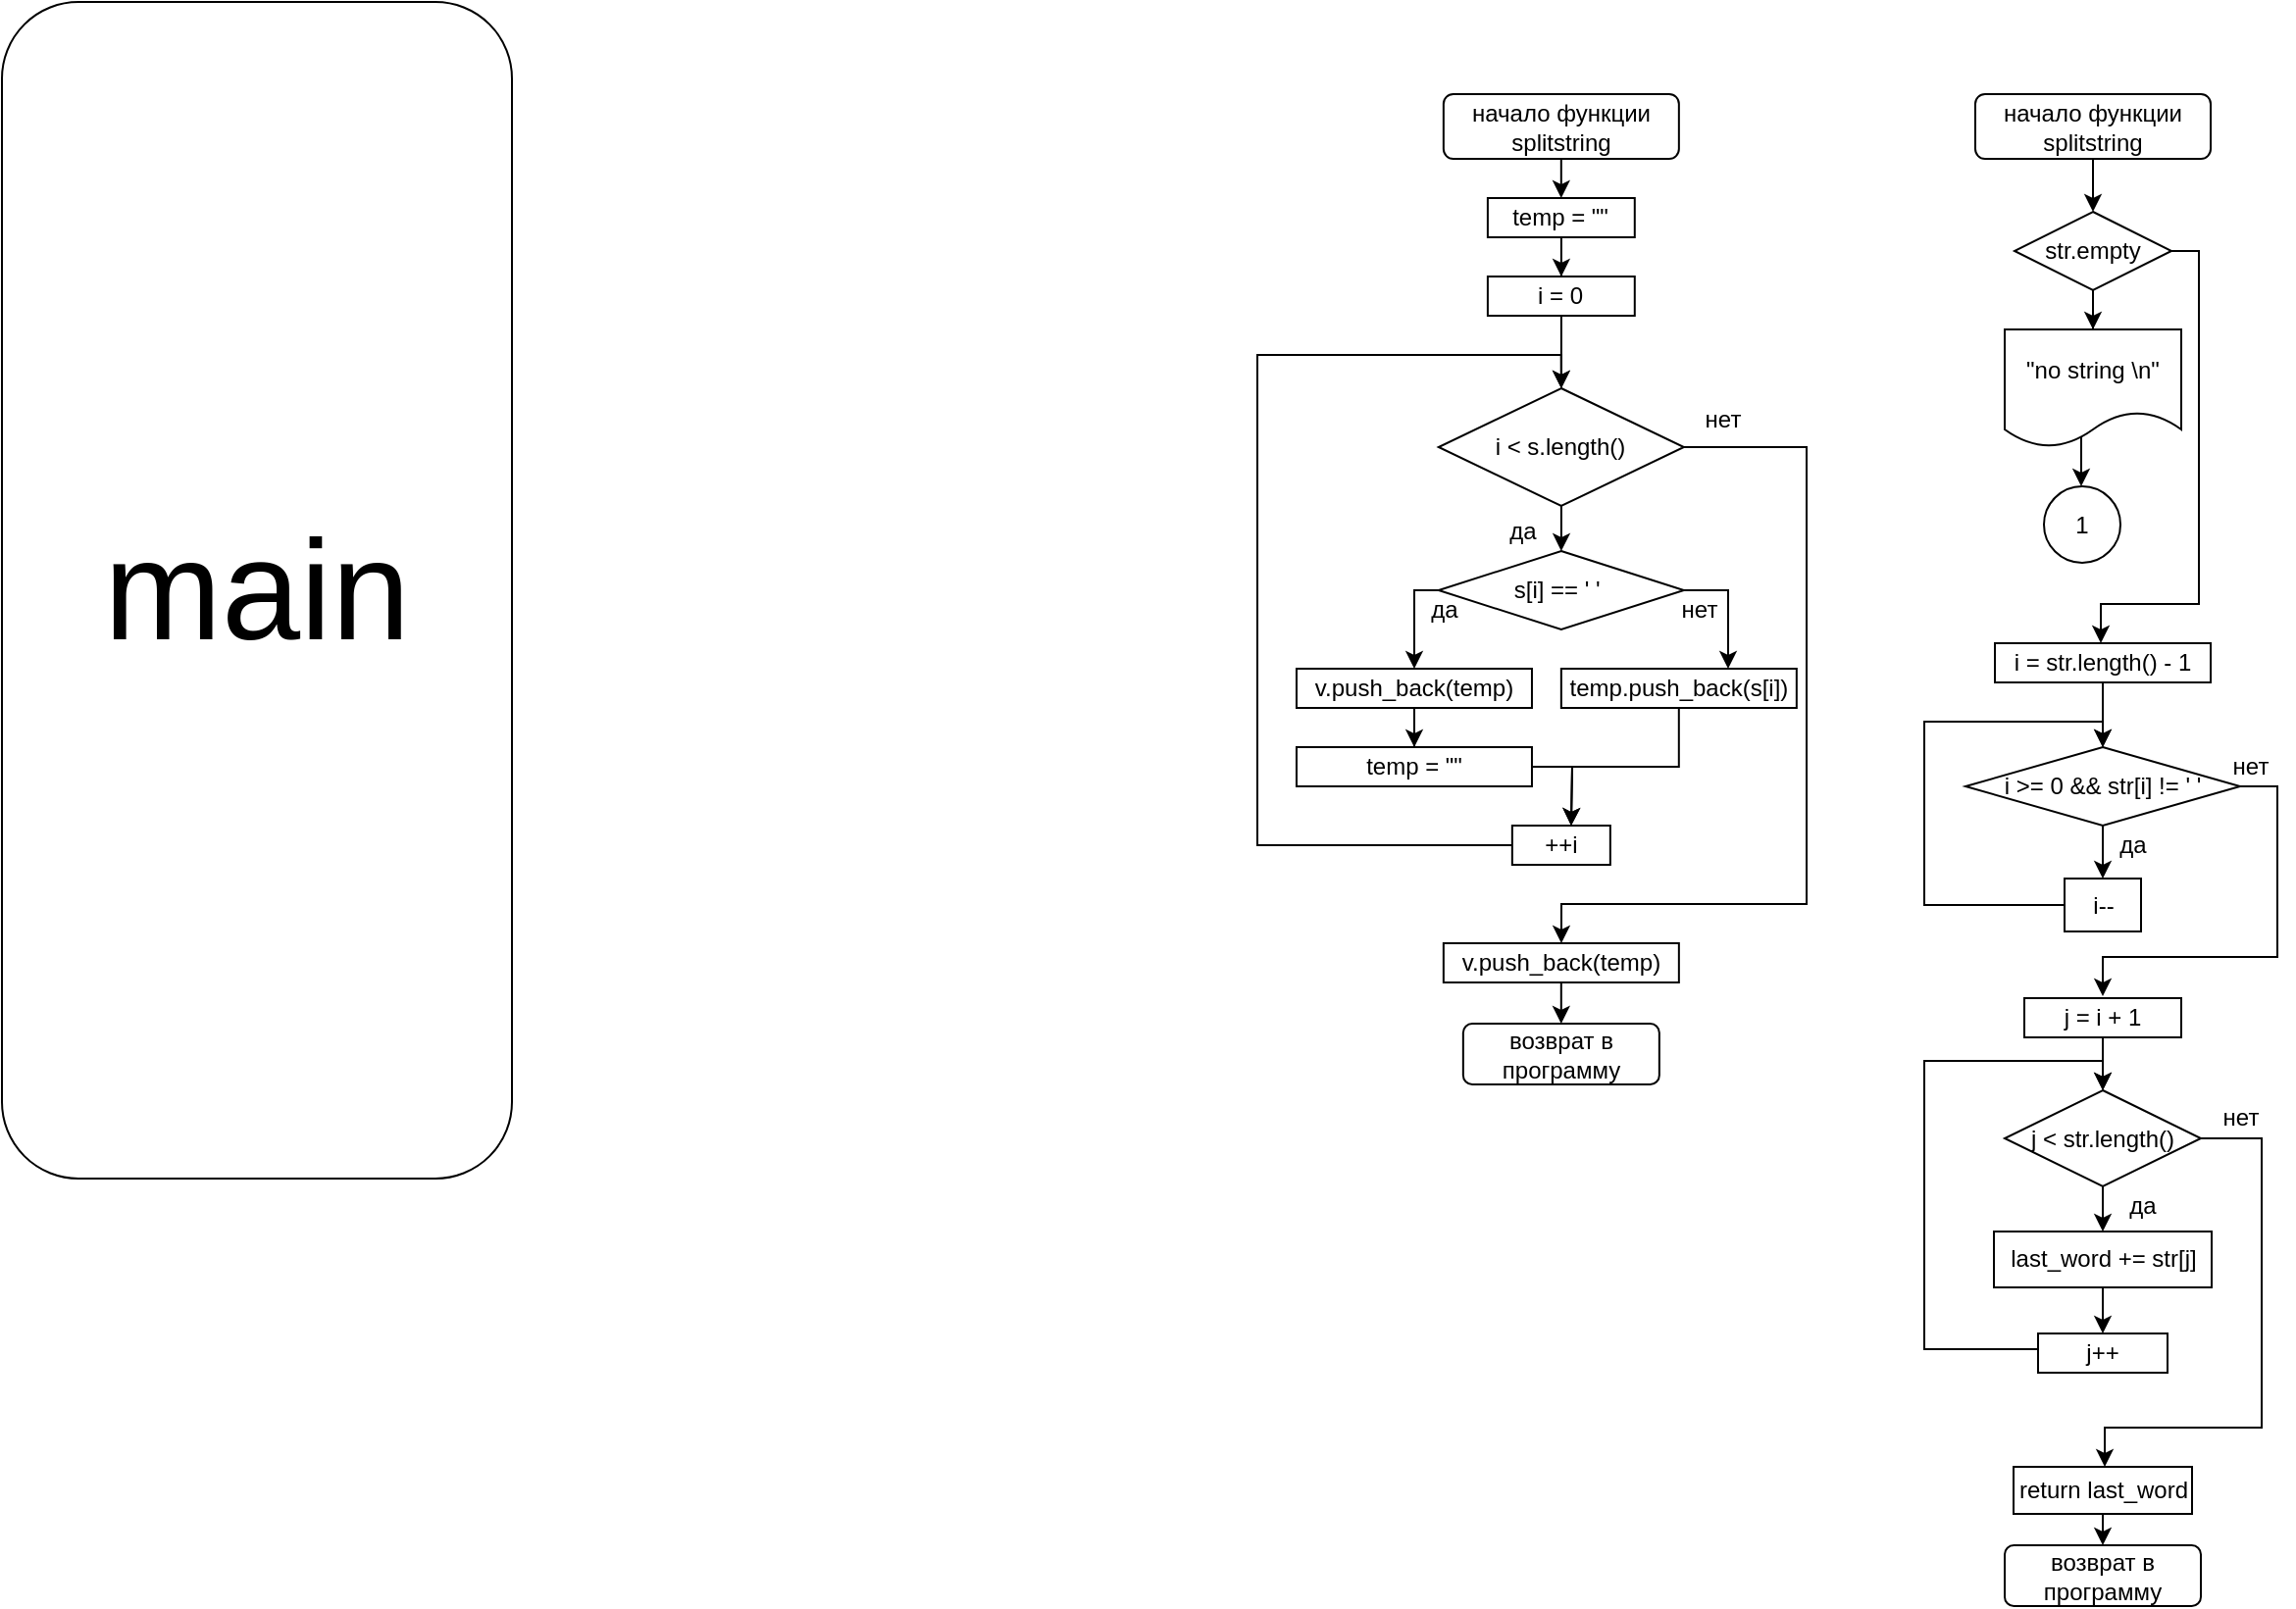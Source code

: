 <mxfile version="17.4.0" type="device"><diagram id="C5RBs43oDa-KdzZeNtuy" name="Page-1"><mxGraphModel dx="2126" dy="2185" grid="1" gridSize="20" guides="1" tooltips="1" connect="1" arrows="1" fold="1" page="1" pageScale="1" pageWidth="827" pageHeight="1169" math="0" shadow="0"><root><mxCell id="WIyWlLk6GJQsqaUBKTNV-0"/><mxCell id="WIyWlLk6GJQsqaUBKTNV-1" parent="WIyWlLk6GJQsqaUBKTNV-0"/><mxCell id="WG-GIoE7qXhuWjVk6lCx-83" value="" style="edgeStyle=orthogonalEdgeStyle;rounded=0;orthogonalLoop=1;jettySize=auto;html=1;fontSize=12;" parent="WIyWlLk6GJQsqaUBKTNV-1" source="WG-GIoE7qXhuWjVk6lCx-79" target="WG-GIoE7qXhuWjVk6lCx-82" edge="1"><mxGeometry relative="1" as="geometry"/></mxCell><mxCell id="WG-GIoE7qXhuWjVk6lCx-79" value="&lt;font style=&quot;font-size: 12px&quot;&gt;начало функции&lt;br&gt;splitstring&lt;br&gt;&lt;/font&gt;" style="rounded=1;whiteSpace=wrap;html=1;fontSize=12;glass=0;strokeWidth=1;shadow=0;" parent="WIyWlLk6GJQsqaUBKTNV-1" vertex="1"><mxGeometry x="774.92" y="-120" width="120" height="33" as="geometry"/></mxCell><mxCell id="WG-GIoE7qXhuWjVk6lCx-85" value="" style="edgeStyle=orthogonalEdgeStyle;rounded=0;orthogonalLoop=1;jettySize=auto;html=1;fontSize=12;" parent="WIyWlLk6GJQsqaUBKTNV-1" source="WG-GIoE7qXhuWjVk6lCx-82" target="WG-GIoE7qXhuWjVk6lCx-84" edge="1"><mxGeometry relative="1" as="geometry"/></mxCell><mxCell id="WG-GIoE7qXhuWjVk6lCx-82" value="temp = &quot;&quot;" style="rounded=0;whiteSpace=wrap;html=1;fontSize=12;" parent="WIyWlLk6GJQsqaUBKTNV-1" vertex="1"><mxGeometry x="797.45" y="-67" width="74.94" height="20" as="geometry"/></mxCell><mxCell id="WG-GIoE7qXhuWjVk6lCx-87" value="" style="edgeStyle=orthogonalEdgeStyle;rounded=0;orthogonalLoop=1;jettySize=auto;html=1;fontSize=12;" parent="WIyWlLk6GJQsqaUBKTNV-1" source="WG-GIoE7qXhuWjVk6lCx-84" target="WG-GIoE7qXhuWjVk6lCx-86" edge="1"><mxGeometry relative="1" as="geometry"/></mxCell><mxCell id="WG-GIoE7qXhuWjVk6lCx-84" value="i = 0" style="rounded=0;whiteSpace=wrap;html=1;fontSize=12;" parent="WIyWlLk6GJQsqaUBKTNV-1" vertex="1"><mxGeometry x="797.45" y="-27" width="74.94" height="20" as="geometry"/></mxCell><mxCell id="WG-GIoE7qXhuWjVk6lCx-101" value="" style="edgeStyle=orthogonalEdgeStyle;rounded=0;orthogonalLoop=1;jettySize=auto;html=1;fontSize=12;entryX=0.5;entryY=0;entryDx=0;entryDy=0;" parent="WIyWlLk6GJQsqaUBKTNV-1" source="WG-GIoE7qXhuWjVk6lCx-86" target="WG-GIoE7qXhuWjVk6lCx-88" edge="1"><mxGeometry relative="1" as="geometry"/></mxCell><mxCell id="WG-GIoE7qXhuWjVk6lCx-106" style="edgeStyle=orthogonalEdgeStyle;rounded=0;orthogonalLoop=1;jettySize=auto;html=1;fontSize=12;" parent="WIyWlLk6GJQsqaUBKTNV-1" source="WG-GIoE7qXhuWjVk6lCx-86" edge="1"><mxGeometry relative="1" as="geometry"><mxPoint x="834.98" y="313" as="targetPoint"/><Array as="points"><mxPoint x="959.98" y="60"/><mxPoint x="959.98" y="293"/><mxPoint x="834.98" y="293"/></Array></mxGeometry></mxCell><mxCell id="WG-GIoE7qXhuWjVk6lCx-86" value="i &amp;lt; s.length()" style="rhombus;whiteSpace=wrap;html=1;rounded=0;" parent="WIyWlLk6GJQsqaUBKTNV-1" vertex="1"><mxGeometry x="772.39" y="30" width="125.06" height="60" as="geometry"/></mxCell><mxCell id="WG-GIoE7qXhuWjVk6lCx-91" style="edgeStyle=orthogonalEdgeStyle;rounded=0;orthogonalLoop=1;jettySize=auto;html=1;fontSize=12;" parent="WIyWlLk6GJQsqaUBKTNV-1" source="WG-GIoE7qXhuWjVk6lCx-88" edge="1"><mxGeometry relative="1" as="geometry"><mxPoint x="759.98" y="173" as="targetPoint"/><Array as="points"><mxPoint x="759.98" y="133"/><mxPoint x="759.98" y="173"/></Array></mxGeometry></mxCell><mxCell id="WG-GIoE7qXhuWjVk6lCx-94" style="edgeStyle=orthogonalEdgeStyle;rounded=0;orthogonalLoop=1;jettySize=auto;html=1;entryX=0.709;entryY=0;entryDx=0;entryDy=0;entryPerimeter=0;fontSize=12;" parent="WIyWlLk6GJQsqaUBKTNV-1" source="WG-GIoE7qXhuWjVk6lCx-88" target="WG-GIoE7qXhuWjVk6lCx-93" edge="1"><mxGeometry relative="1" as="geometry"><Array as="points"><mxPoint x="919.98" y="133"/></Array></mxGeometry></mxCell><mxCell id="WG-GIoE7qXhuWjVk6lCx-88" value="s[i] == ' '&amp;nbsp;" style="rhombus;whiteSpace=wrap;html=1;rounded=0;" parent="WIyWlLk6GJQsqaUBKTNV-1" vertex="1"><mxGeometry x="772.39" y="113" width="125.06" height="40" as="geometry"/></mxCell><mxCell id="WG-GIoE7qXhuWjVk6lCx-96" value="" style="edgeStyle=orthogonalEdgeStyle;rounded=0;orthogonalLoop=1;jettySize=auto;html=1;fontSize=12;" parent="WIyWlLk6GJQsqaUBKTNV-1" source="WG-GIoE7qXhuWjVk6lCx-92" target="WG-GIoE7qXhuWjVk6lCx-95" edge="1"><mxGeometry relative="1" as="geometry"/></mxCell><mxCell id="WG-GIoE7qXhuWjVk6lCx-92" value="v.push_back(temp)" style="rounded=0;whiteSpace=wrap;html=1;fontSize=12;" parent="WIyWlLk6GJQsqaUBKTNV-1" vertex="1"><mxGeometry x="699.98" y="173" width="120" height="20" as="geometry"/></mxCell><mxCell id="WG-GIoE7qXhuWjVk6lCx-98" style="edgeStyle=orthogonalEdgeStyle;rounded=0;orthogonalLoop=1;jettySize=auto;html=1;fontSize=12;" parent="WIyWlLk6GJQsqaUBKTNV-1" source="WG-GIoE7qXhuWjVk6lCx-93" edge="1"><mxGeometry relative="1" as="geometry"><mxPoint x="839.98" y="253" as="targetPoint"/></mxGeometry></mxCell><mxCell id="WG-GIoE7qXhuWjVk6lCx-93" value="temp.push_back(s[i])" style="rounded=0;whiteSpace=wrap;html=1;fontSize=12;" parent="WIyWlLk6GJQsqaUBKTNV-1" vertex="1"><mxGeometry x="834.92" y="173" width="120" height="20" as="geometry"/></mxCell><mxCell id="WG-GIoE7qXhuWjVk6lCx-97" style="edgeStyle=orthogonalEdgeStyle;rounded=0;orthogonalLoop=1;jettySize=auto;html=1;fontSize=12;" parent="WIyWlLk6GJQsqaUBKTNV-1" source="WG-GIoE7qXhuWjVk6lCx-95" edge="1"><mxGeometry relative="1" as="geometry"><mxPoint x="839.98" y="253" as="targetPoint"/></mxGeometry></mxCell><mxCell id="WG-GIoE7qXhuWjVk6lCx-95" value="temp = &quot;&quot;" style="rounded=0;whiteSpace=wrap;html=1;fontSize=12;" parent="WIyWlLk6GJQsqaUBKTNV-1" vertex="1"><mxGeometry x="699.98" y="213" width="120" height="20" as="geometry"/></mxCell><mxCell id="WG-GIoE7qXhuWjVk6lCx-100" style="edgeStyle=orthogonalEdgeStyle;rounded=0;orthogonalLoop=1;jettySize=auto;html=1;fontSize=12;entryX=0.5;entryY=0;entryDx=0;entryDy=0;" parent="WIyWlLk6GJQsqaUBKTNV-1" source="WG-GIoE7qXhuWjVk6lCx-99" target="WG-GIoE7qXhuWjVk6lCx-86" edge="1"><mxGeometry relative="1" as="geometry"><mxPoint x="779.98" y="13" as="targetPoint"/><Array as="points"><mxPoint x="679.98" y="263"/><mxPoint x="679.98" y="13"/><mxPoint x="834.98" y="13"/></Array></mxGeometry></mxCell><mxCell id="WG-GIoE7qXhuWjVk6lCx-99" value="++i" style="rounded=0;whiteSpace=wrap;html=1;fontSize=12;" parent="WIyWlLk6GJQsqaUBKTNV-1" vertex="1"><mxGeometry x="809.92" y="253" width="50" height="20" as="geometry"/></mxCell><mxCell id="WG-GIoE7qXhuWjVk6lCx-102" value="нет" style="text;html=1;align=center;verticalAlign=middle;resizable=0;points=[];autosize=1;strokeColor=none;fillColor=none;fontSize=12;" parent="WIyWlLk6GJQsqaUBKTNV-1" vertex="1"><mxGeometry x="884.92" y="133" width="40" height="20" as="geometry"/></mxCell><mxCell id="WG-GIoE7qXhuWjVk6lCx-103" value="нет" style="text;html=1;align=center;verticalAlign=middle;resizable=0;points=[];autosize=1;strokeColor=none;fillColor=none;fontSize=12;" parent="WIyWlLk6GJQsqaUBKTNV-1" vertex="1"><mxGeometry x="896.92" y="36" width="40" height="20" as="geometry"/></mxCell><mxCell id="WG-GIoE7qXhuWjVk6lCx-104" value="да" style="text;html=1;align=center;verticalAlign=middle;resizable=0;points=[];autosize=1;strokeColor=none;fillColor=none;fontSize=12;" parent="WIyWlLk6GJQsqaUBKTNV-1" vertex="1"><mxGeometry x="754.92" y="133" width="40" height="20" as="geometry"/></mxCell><mxCell id="WG-GIoE7qXhuWjVk6lCx-105" value="да" style="text;html=1;align=center;verticalAlign=middle;resizable=0;points=[];autosize=1;strokeColor=none;fillColor=none;fontSize=12;" parent="WIyWlLk6GJQsqaUBKTNV-1" vertex="1"><mxGeometry x="794.92" y="93" width="40" height="20" as="geometry"/></mxCell><mxCell id="WG-GIoE7qXhuWjVk6lCx-109" value="" style="edgeStyle=orthogonalEdgeStyle;rounded=0;orthogonalLoop=1;jettySize=auto;html=1;fontSize=12;" parent="WIyWlLk6GJQsqaUBKTNV-1" source="WG-GIoE7qXhuWjVk6lCx-107" target="WG-GIoE7qXhuWjVk6lCx-108" edge="1"><mxGeometry relative="1" as="geometry"/></mxCell><mxCell id="WG-GIoE7qXhuWjVk6lCx-107" value="v.push_back(temp)" style="rounded=0;whiteSpace=wrap;html=1;fontSize=12;" parent="WIyWlLk6GJQsqaUBKTNV-1" vertex="1"><mxGeometry x="774.92" y="313" width="120" height="20" as="geometry"/></mxCell><mxCell id="WG-GIoE7qXhuWjVk6lCx-108" value="возврат в программу" style="rounded=1;whiteSpace=wrap;html=1;fontSize=12;" parent="WIyWlLk6GJQsqaUBKTNV-1" vertex="1"><mxGeometry x="784.92" y="354" width="100" height="31" as="geometry"/></mxCell><mxCell id="Be-4Da-ZtBmtqId7Rrds-0" value="&lt;font style=&quot;font-size: 72px&quot;&gt;main&lt;/font&gt;" style="rounded=1;whiteSpace=wrap;html=1;" parent="WIyWlLk6GJQsqaUBKTNV-1" vertex="1"><mxGeometry x="40" y="-167" width="260" height="600" as="geometry"/></mxCell><mxCell id="Be-4Da-ZtBmtqId7Rrds-6" value="" style="edgeStyle=orthogonalEdgeStyle;rounded=0;orthogonalLoop=1;jettySize=auto;html=1;fontSize=12;entryX=0.5;entryY=0;entryDx=0;entryDy=0;" parent="WIyWlLk6GJQsqaUBKTNV-1" source="Be-4Da-ZtBmtqId7Rrds-2" target="Be-4Da-ZtBmtqId7Rrds-7" edge="1"><mxGeometry relative="1" as="geometry"><mxPoint x="1110.048" y="-60" as="targetPoint"/></mxGeometry></mxCell><mxCell id="Be-4Da-ZtBmtqId7Rrds-2" value="&lt;font style=&quot;font-size: 12px&quot;&gt;начало функции&lt;br&gt;splitstring&lt;br&gt;&lt;/font&gt;" style="rounded=1;whiteSpace=wrap;html=1;fontSize=12;glass=0;strokeWidth=1;shadow=0;" parent="WIyWlLk6GJQsqaUBKTNV-1" vertex="1"><mxGeometry x="1046" y="-120" width="120" height="33" as="geometry"/></mxCell><mxCell id="Be-4Da-ZtBmtqId7Rrds-3" value="возврат в программу" style="rounded=1;whiteSpace=wrap;html=1;fontSize=12;" parent="WIyWlLk6GJQsqaUBKTNV-1" vertex="1"><mxGeometry x="1061" y="620" width="100" height="31" as="geometry"/></mxCell><mxCell id="Be-4Da-ZtBmtqId7Rrds-9" value="" style="edgeStyle=orthogonalEdgeStyle;rounded=0;orthogonalLoop=1;jettySize=auto;html=1;fontSize=12;" parent="WIyWlLk6GJQsqaUBKTNV-1" source="Be-4Da-ZtBmtqId7Rrds-7" target="Be-4Da-ZtBmtqId7Rrds-8" edge="1"><mxGeometry relative="1" as="geometry"/></mxCell><mxCell id="Be-4Da-ZtBmtqId7Rrds-10" style="edgeStyle=orthogonalEdgeStyle;rounded=0;orthogonalLoop=1;jettySize=auto;html=1;fontSize=12;" parent="WIyWlLk6GJQsqaUBKTNV-1" source="Be-4Da-ZtBmtqId7Rrds-7" edge="1"><mxGeometry relative="1" as="geometry"><mxPoint x="1110" y="160" as="targetPoint"/><Array as="points"><mxPoint x="1160" y="-40"/><mxPoint x="1160" y="140"/><mxPoint x="1110" y="140"/></Array></mxGeometry></mxCell><mxCell id="Be-4Da-ZtBmtqId7Rrds-7" value="str.empty" style="rhombus;whiteSpace=wrap;html=1;fontSize=12;" parent="WIyWlLk6GJQsqaUBKTNV-1" vertex="1"><mxGeometry x="1066" y="-60" width="80" height="40" as="geometry"/></mxCell><mxCell id="Be-4Da-ZtBmtqId7Rrds-12" value="" style="edgeStyle=orthogonalEdgeStyle;rounded=0;orthogonalLoop=1;jettySize=auto;html=1;fontSize=12;exitX=0.539;exitY=0.784;exitDx=0;exitDy=0;exitPerimeter=0;" parent="WIyWlLk6GJQsqaUBKTNV-1" source="Be-4Da-ZtBmtqId7Rrds-8" edge="1"><mxGeometry relative="1" as="geometry"><mxPoint x="1100" y="80" as="targetPoint"/></mxGeometry></mxCell><mxCell id="Be-4Da-ZtBmtqId7Rrds-8" value="&quot;no string \n&quot;" style="shape=document;whiteSpace=wrap;html=1;boundedLbl=1;" parent="WIyWlLk6GJQsqaUBKTNV-1" vertex="1"><mxGeometry x="1061" width="90" height="60" as="geometry"/></mxCell><mxCell id="Be-4Da-ZtBmtqId7Rrds-13" value="1" style="ellipse;whiteSpace=wrap;html=1;aspect=fixed;fontSize=12;" parent="WIyWlLk6GJQsqaUBKTNV-1" vertex="1"><mxGeometry x="1081" y="80" width="39" height="39" as="geometry"/></mxCell><mxCell id="Be-4Da-ZtBmtqId7Rrds-18" value="" style="edgeStyle=orthogonalEdgeStyle;rounded=0;orthogonalLoop=1;jettySize=auto;html=1;fontSize=12;" parent="WIyWlLk6GJQsqaUBKTNV-1" source="Be-4Da-ZtBmtqId7Rrds-14" target="Be-4Da-ZtBmtqId7Rrds-17" edge="1"><mxGeometry relative="1" as="geometry"/></mxCell><mxCell id="Be-4Da-ZtBmtqId7Rrds-14" value="i = str.length() - 1" style="rounded=0;whiteSpace=wrap;html=1;fontSize=12;" parent="WIyWlLk6GJQsqaUBKTNV-1" vertex="1"><mxGeometry x="1056" y="160" width="110" height="20" as="geometry"/></mxCell><mxCell id="Be-4Da-ZtBmtqId7Rrds-19" style="edgeStyle=orthogonalEdgeStyle;rounded=0;orthogonalLoop=1;jettySize=auto;html=1;fontSize=12;" parent="WIyWlLk6GJQsqaUBKTNV-1" source="Be-4Da-ZtBmtqId7Rrds-17" edge="1"><mxGeometry relative="1" as="geometry"><mxPoint x="1111" y="280" as="targetPoint"/></mxGeometry></mxCell><mxCell id="Be-4Da-ZtBmtqId7Rrds-23" style="edgeStyle=orthogonalEdgeStyle;rounded=0;orthogonalLoop=1;jettySize=auto;html=1;fontSize=12;" parent="WIyWlLk6GJQsqaUBKTNV-1" source="Be-4Da-ZtBmtqId7Rrds-17" edge="1"><mxGeometry relative="1" as="geometry"><mxPoint x="1111" y="340" as="targetPoint"/><Array as="points"><mxPoint x="1200" y="233"/><mxPoint x="1200" y="320"/><mxPoint x="1111" y="320"/></Array></mxGeometry></mxCell><mxCell id="Be-4Da-ZtBmtqId7Rrds-17" value="i &amp;gt;= 0 &amp;amp;&amp;amp; str[i] != ' '" style="rhombus;whiteSpace=wrap;html=1;rounded=0;" parent="WIyWlLk6GJQsqaUBKTNV-1" vertex="1"><mxGeometry x="1041" y="213" width="140" height="40" as="geometry"/></mxCell><mxCell id="Be-4Da-ZtBmtqId7Rrds-21" style="edgeStyle=orthogonalEdgeStyle;rounded=0;orthogonalLoop=1;jettySize=auto;html=1;fontSize=12;" parent="WIyWlLk6GJQsqaUBKTNV-1" source="Be-4Da-ZtBmtqId7Rrds-20" target="Be-4Da-ZtBmtqId7Rrds-17" edge="1"><mxGeometry relative="1" as="geometry"><mxPoint x="1020" y="220" as="targetPoint"/><Array as="points"><mxPoint x="1020" y="293"/><mxPoint x="1020" y="200"/><mxPoint x="1111" y="200"/></Array></mxGeometry></mxCell><mxCell id="Be-4Da-ZtBmtqId7Rrds-20" value="i--" style="whiteSpace=wrap;html=1;fontSize=12;" parent="WIyWlLk6GJQsqaUBKTNV-1" vertex="1"><mxGeometry x="1091.5" y="280" width="39" height="27" as="geometry"/></mxCell><mxCell id="Be-4Da-ZtBmtqId7Rrds-22" value="да" style="text;html=1;align=center;verticalAlign=middle;resizable=0;points=[];autosize=1;strokeColor=none;fillColor=none;fontSize=12;" parent="WIyWlLk6GJQsqaUBKTNV-1" vertex="1"><mxGeometry x="1106" y="253" width="40" height="20" as="geometry"/></mxCell><mxCell id="Be-4Da-ZtBmtqId7Rrds-24" value="нет" style="text;html=1;align=center;verticalAlign=middle;resizable=0;points=[];autosize=1;strokeColor=none;fillColor=none;fontSize=12;" parent="WIyWlLk6GJQsqaUBKTNV-1" vertex="1"><mxGeometry x="1166" y="213" width="40" height="20" as="geometry"/></mxCell><mxCell id="Be-4Da-ZtBmtqId7Rrds-27" value="" style="edgeStyle=orthogonalEdgeStyle;rounded=0;orthogonalLoop=1;jettySize=auto;html=1;fontSize=12;" parent="WIyWlLk6GJQsqaUBKTNV-1" source="Be-4Da-ZtBmtqId7Rrds-25" target="Be-4Da-ZtBmtqId7Rrds-26" edge="1"><mxGeometry relative="1" as="geometry"/></mxCell><mxCell id="Be-4Da-ZtBmtqId7Rrds-25" value="j = i + 1" style="whiteSpace=wrap;html=1;fontSize=12;" parent="WIyWlLk6GJQsqaUBKTNV-1" vertex="1"><mxGeometry x="1071" y="341" width="80" height="20" as="geometry"/></mxCell><mxCell id="Be-4Da-ZtBmtqId7Rrds-29" value="" style="edgeStyle=orthogonalEdgeStyle;rounded=0;orthogonalLoop=1;jettySize=auto;html=1;fontSize=12;" parent="WIyWlLk6GJQsqaUBKTNV-1" source="Be-4Da-ZtBmtqId7Rrds-26" target="Be-4Da-ZtBmtqId7Rrds-28" edge="1"><mxGeometry relative="1" as="geometry"/></mxCell><mxCell id="2xIUelqCSd92ztmHiLN_-7" style="edgeStyle=orthogonalEdgeStyle;rounded=0;orthogonalLoop=1;jettySize=auto;html=1;" edge="1" parent="WIyWlLk6GJQsqaUBKTNV-1"><mxGeometry relative="1" as="geometry"><mxPoint x="1112" y="580" as="targetPoint"/><mxPoint x="1153" y="412.5" as="sourcePoint"/><Array as="points"><mxPoint x="1192" y="413"/><mxPoint x="1192" y="560"/><mxPoint x="1112" y="560"/></Array></mxGeometry></mxCell><mxCell id="Be-4Da-ZtBmtqId7Rrds-26" value="j &lt; str.length()" style="rhombus;whiteSpace=wrap;html=1;" parent="WIyWlLk6GJQsqaUBKTNV-1" vertex="1"><mxGeometry x="1061" y="388" width="100" height="49" as="geometry"/></mxCell><mxCell id="2xIUelqCSd92ztmHiLN_-1" value="" style="edgeStyle=orthogonalEdgeStyle;rounded=0;orthogonalLoop=1;jettySize=auto;html=1;" edge="1" parent="WIyWlLk6GJQsqaUBKTNV-1" source="Be-4Da-ZtBmtqId7Rrds-28" target="2xIUelqCSd92ztmHiLN_-0"><mxGeometry relative="1" as="geometry"/></mxCell><mxCell id="Be-4Da-ZtBmtqId7Rrds-28" value="last_word += str[j]" style="whiteSpace=wrap;html=1;" parent="WIyWlLk6GJQsqaUBKTNV-1" vertex="1"><mxGeometry x="1055.5" y="460" width="111" height="28.5" as="geometry"/></mxCell><mxCell id="2xIUelqCSd92ztmHiLN_-2" style="edgeStyle=orthogonalEdgeStyle;rounded=0;orthogonalLoop=1;jettySize=auto;html=1;entryX=0.5;entryY=0;entryDx=0;entryDy=0;" edge="1" parent="WIyWlLk6GJQsqaUBKTNV-1" target="Be-4Da-ZtBmtqId7Rrds-26"><mxGeometry relative="1" as="geometry"><mxPoint x="1111" y="380" as="targetPoint"/><mxPoint x="1078" y="515" as="sourcePoint"/><Array as="points"><mxPoint x="1078" y="520"/><mxPoint x="1020" y="520"/><mxPoint x="1020" y="373"/><mxPoint x="1111" y="373"/></Array></mxGeometry></mxCell><mxCell id="2xIUelqCSd92ztmHiLN_-0" value="j++" style="whiteSpace=wrap;html=1;" vertex="1" parent="WIyWlLk6GJQsqaUBKTNV-1"><mxGeometry x="1078" y="512" width="66" height="20" as="geometry"/></mxCell><mxCell id="2xIUelqCSd92ztmHiLN_-3" value="да" style="text;html=1;align=center;verticalAlign=middle;resizable=0;points=[];autosize=1;strokeColor=none;fillColor=none;fontSize=12;" vertex="1" parent="WIyWlLk6GJQsqaUBKTNV-1"><mxGeometry x="1111" y="437" width="40" height="20" as="geometry"/></mxCell><mxCell id="2xIUelqCSd92ztmHiLN_-4" value="нет" style="text;html=1;align=center;verticalAlign=middle;resizable=0;points=[];autosize=1;strokeColor=none;fillColor=none;fontSize=12;" vertex="1" parent="WIyWlLk6GJQsqaUBKTNV-1"><mxGeometry x="1161" y="392" width="40" height="20" as="geometry"/></mxCell><mxCell id="2xIUelqCSd92ztmHiLN_-9" style="edgeStyle=orthogonalEdgeStyle;rounded=0;orthogonalLoop=1;jettySize=auto;html=1;" edge="1" parent="WIyWlLk6GJQsqaUBKTNV-1" source="2xIUelqCSd92ztmHiLN_-8"><mxGeometry relative="1" as="geometry"><mxPoint x="1111" y="620" as="targetPoint"/><Array as="points"><mxPoint x="1111" y="620"/><mxPoint x="1111" y="620"/></Array></mxGeometry></mxCell><mxCell id="2xIUelqCSd92ztmHiLN_-8" value="return last_word" style="rounded=0;whiteSpace=wrap;html=1;" vertex="1" parent="WIyWlLk6GJQsqaUBKTNV-1"><mxGeometry x="1065.5" y="580" width="91" height="24" as="geometry"/></mxCell></root></mxGraphModel></diagram></mxfile>